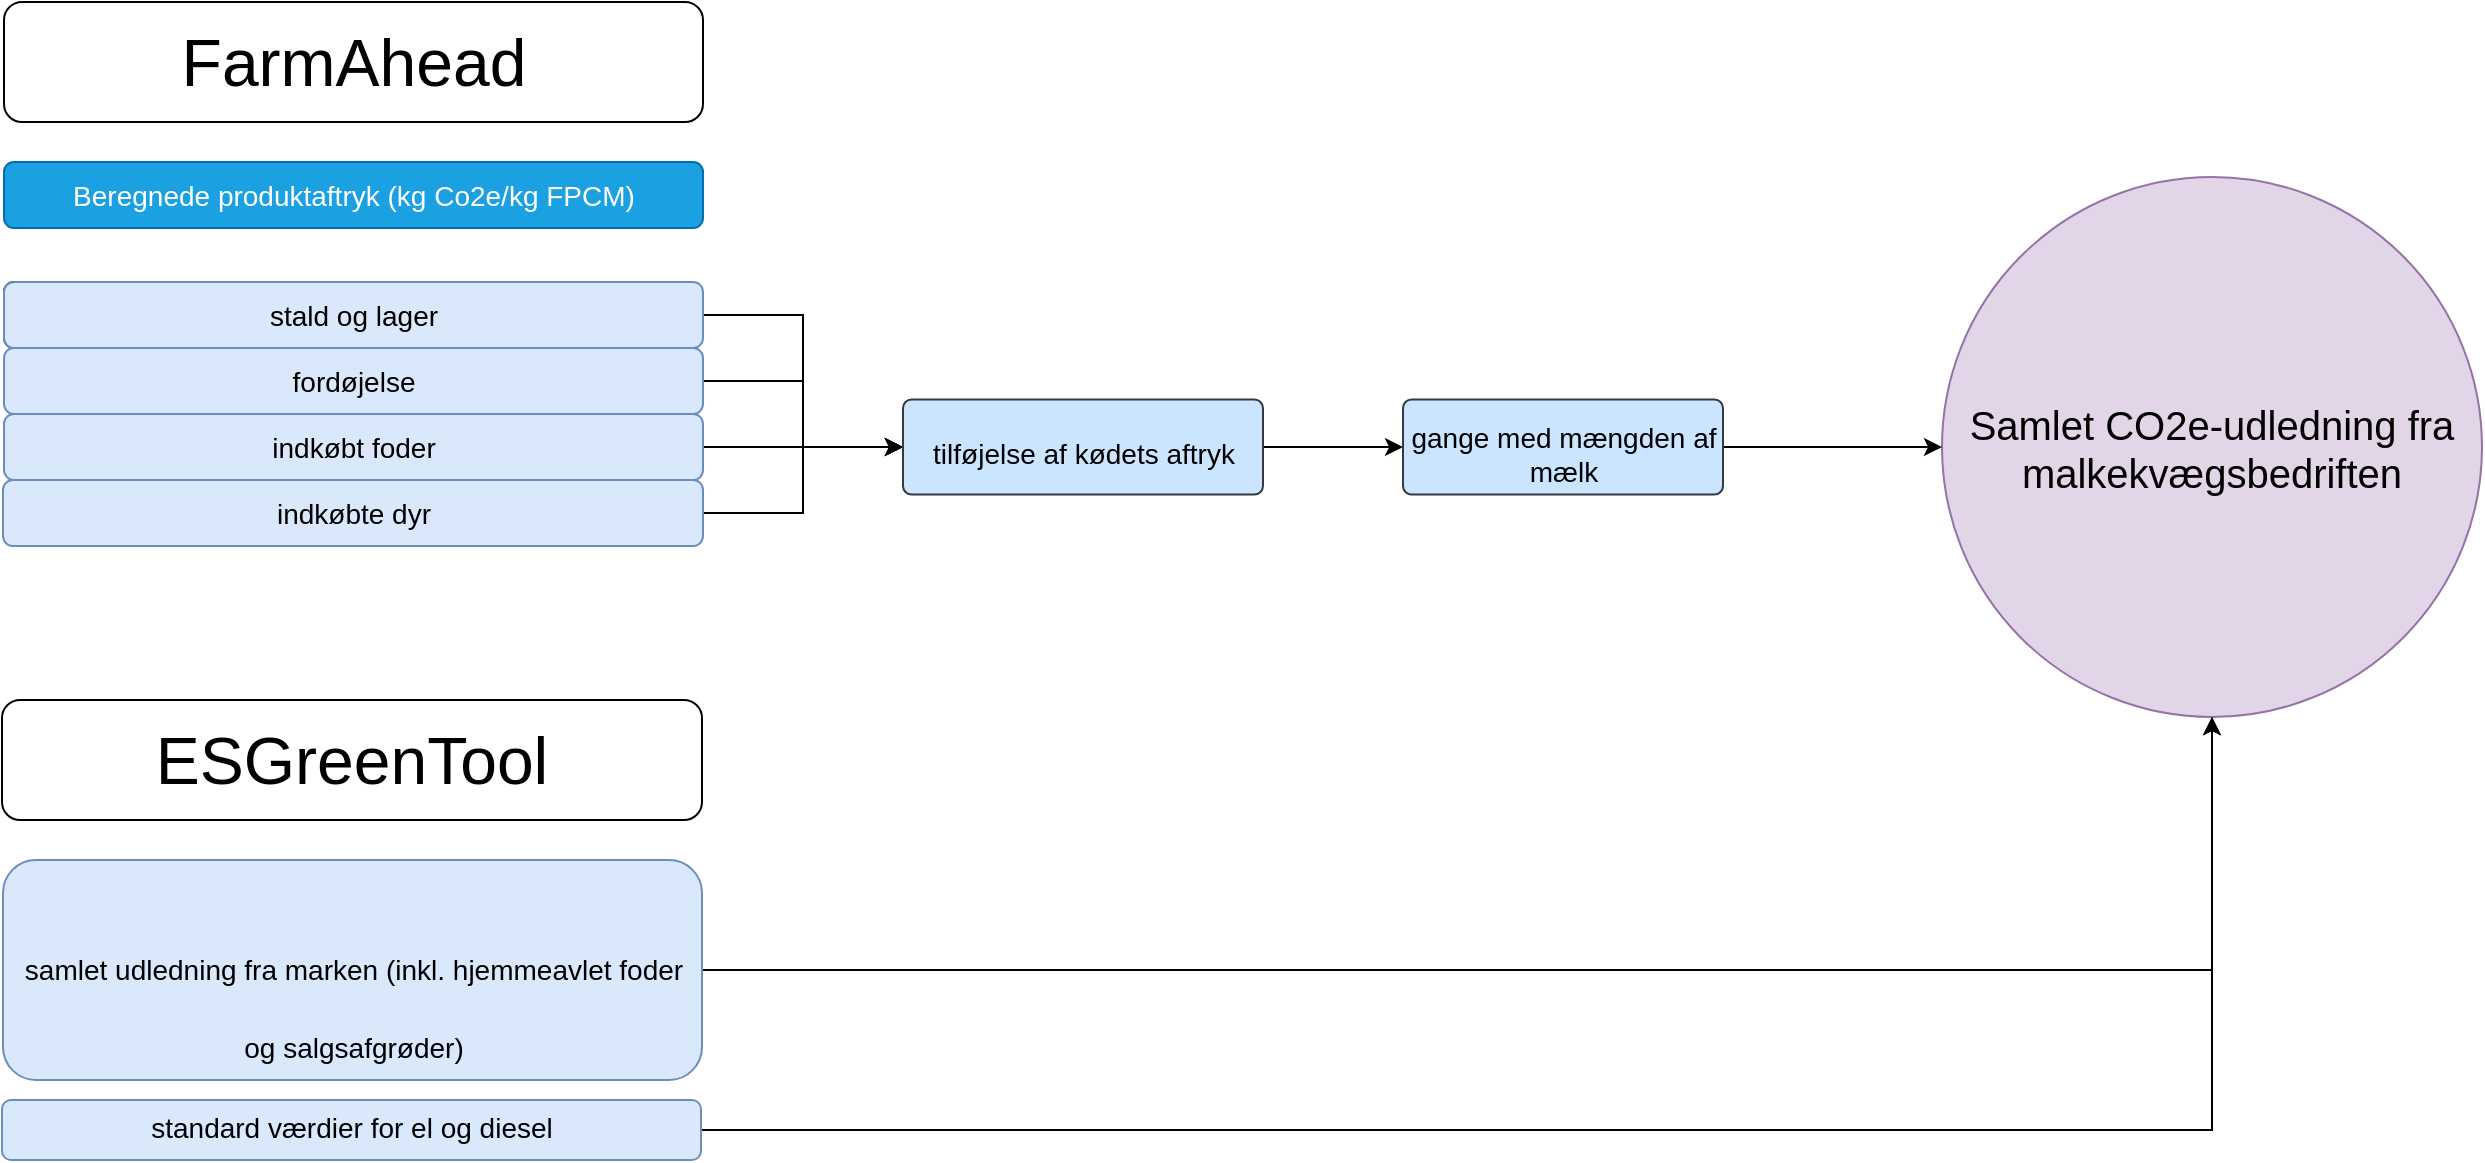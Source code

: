 <mxfile version="27.0.5">
  <diagram name="Page-1" id="gtF86d2Yf04ySMRj77Ap">
    <mxGraphModel dx="2938" dy="3498" grid="1" gridSize="10" guides="1" tooltips="1" connect="1" arrows="1" fold="1" page="1" pageScale="1" pageWidth="827" pageHeight="1169" math="0" shadow="0">
      <root>
        <mxCell id="0" />
        <mxCell id="1" parent="0" />
        <mxCell id="Zn8mYaEwA6EY-k9Sd_vz-1" value="&lt;font style=&quot;font-size: 33px;&quot;&gt;FarmAhead&lt;/font&gt;" style="rounded=1;whiteSpace=wrap;html=1;align=center;" parent="1" vertex="1">
          <mxGeometry x="91" y="-2180" width="349.5" height="60" as="geometry" />
        </mxCell>
        <mxCell id="Zn8mYaEwA6EY-k9Sd_vz-4" value="&lt;font style=&quot;font-size: 14px;&quot;&gt;stald&amp;nbsp;&lt;/font&gt;" style="rounded=1;whiteSpace=wrap;html=1;fontSize=33;align=center;" parent="1" vertex="1">
          <mxGeometry x="91" y="-2040" width="170" height="33" as="geometry" />
        </mxCell>
        <mxCell id="Zn8mYaEwA6EY-k9Sd_vz-5" style="edgeStyle=orthogonalEdgeStyle;rounded=0;orthogonalLoop=1;jettySize=auto;html=1;exitX=1;exitY=0.5;exitDx=0;exitDy=0;" parent="1" source="Zn8mYaEwA6EY-k9Sd_vz-6" target="Zn8mYaEwA6EY-k9Sd_vz-20" edge="1">
          <mxGeometry relative="1" as="geometry" />
        </mxCell>
        <mxCell id="Zn8mYaEwA6EY-k9Sd_vz-6" value="&lt;font style=&quot;font-size: 14px;&quot;&gt;fordøjelse&lt;/font&gt;" style="rounded=1;whiteSpace=wrap;html=1;fontSize=33;fillColor=#dae8fc;strokeColor=#6c8ebf;align=center;verticalAlign=bottom;" parent="1" vertex="1">
          <mxGeometry x="91" y="-2007" width="349.5" height="33" as="geometry" />
        </mxCell>
        <mxCell id="Zn8mYaEwA6EY-k9Sd_vz-7" style="edgeStyle=orthogonalEdgeStyle;rounded=0;orthogonalLoop=1;jettySize=auto;html=1;exitX=1;exitY=0.5;exitDx=0;exitDy=0;" parent="1" source="Zn8mYaEwA6EY-k9Sd_vz-8" target="Zn8mYaEwA6EY-k9Sd_vz-20" edge="1">
          <mxGeometry relative="1" as="geometry" />
        </mxCell>
        <mxCell id="Zn8mYaEwA6EY-k9Sd_vz-8" value="&lt;font style=&quot;font-size: 14px;&quot;&gt;indkøbt foder&lt;/font&gt;" style="rounded=1;whiteSpace=wrap;html=1;fontSize=33;fillColor=#dae8fc;strokeColor=#6c8ebf;align=center;verticalAlign=bottom;" parent="1" vertex="1">
          <mxGeometry x="91" y="-1974" width="349.5" height="33" as="geometry" />
        </mxCell>
        <mxCell id="Zn8mYaEwA6EY-k9Sd_vz-9" style="edgeStyle=orthogonalEdgeStyle;rounded=0;orthogonalLoop=1;jettySize=auto;html=1;exitX=1;exitY=0.5;exitDx=0;exitDy=0;" parent="1" source="Zn8mYaEwA6EY-k9Sd_vz-10" target="Zn8mYaEwA6EY-k9Sd_vz-20" edge="1">
          <mxGeometry relative="1" as="geometry" />
        </mxCell>
        <mxCell id="Zn8mYaEwA6EY-k9Sd_vz-10" value="&lt;span style=&quot;font-size: 14px;&quot;&gt;indkøbte dyr&lt;/span&gt;" style="rounded=1;whiteSpace=wrap;html=1;fontSize=33;fillColor=#dae8fc;strokeColor=#6c8ebf;align=center;verticalAlign=bottom;" parent="1" vertex="1">
          <mxGeometry x="90.5" y="-1941" width="350" height="33" as="geometry" />
        </mxCell>
        <mxCell id="Zn8mYaEwA6EY-k9Sd_vz-11" style="edgeStyle=orthogonalEdgeStyle;rounded=0;orthogonalLoop=1;jettySize=auto;html=1;exitX=1;exitY=0.5;exitDx=0;exitDy=0;entryX=0;entryY=0.5;entryDx=0;entryDy=0;" parent="1" source="Zn8mYaEwA6EY-k9Sd_vz-12" target="Zn8mYaEwA6EY-k9Sd_vz-20" edge="1">
          <mxGeometry relative="1" as="geometry" />
        </mxCell>
        <mxCell id="Zn8mYaEwA6EY-k9Sd_vz-12" value="&lt;font style=&quot;font-size: 14px;&quot;&gt;stald og lager&lt;/font&gt;" style="rounded=1;whiteSpace=wrap;html=1;fontSize=33;fillColor=#dae8fc;strokeColor=#6c8ebf;align=center;verticalAlign=bottom;" parent="1" vertex="1">
          <mxGeometry x="91" y="-2040" width="349.5" height="33" as="geometry" />
        </mxCell>
        <mxCell id="Zn8mYaEwA6EY-k9Sd_vz-13" style="edgeStyle=orthogonalEdgeStyle;rounded=0;orthogonalLoop=1;jettySize=auto;html=1;exitX=0.5;exitY=1;exitDx=0;exitDy=0;" parent="1" edge="1">
          <mxGeometry relative="1" as="geometry">
            <mxPoint x="385.5" y="-1890" as="sourcePoint" />
            <mxPoint x="385.5" y="-1890" as="targetPoint" />
          </mxGeometry>
        </mxCell>
        <mxCell id="Zn8mYaEwA6EY-k9Sd_vz-14" value="&lt;br&gt;&lt;span style=&quot;color: rgb(0, 0, 0); font-family: Helvetica; font-style: normal; font-variant-ligatures: normal; font-variant-caps: normal; font-weight: 400; letter-spacing: normal; orphans: 2; text-align: left; text-indent: 0px; text-transform: none; widows: 2; word-spacing: 0px; -webkit-text-stroke-width: 0px; white-space: normal; text-decoration-thickness: initial; text-decoration-style: initial; text-decoration-color: initial; float: none; display: inline !important;&quot;&gt;Samlet CO2e-udledning fra malkekvægsbedriften&lt;/span&gt;&lt;div&gt;&lt;br&gt;&lt;/div&gt;" style="ellipse;whiteSpace=wrap;html=1;aspect=fixed;fillColor=#e1d5e7;strokeColor=#9673a6;labelBackgroundColor=none;labelBorderColor=none;fontSize=20;" parent="1" vertex="1">
          <mxGeometry x="1060" y="-2092.5" width="270" height="270" as="geometry" />
        </mxCell>
        <mxCell id="Zn8mYaEwA6EY-k9Sd_vz-15" value="&lt;font style=&quot;font-size: 33px;&quot;&gt;ESGreenTool&lt;/font&gt;" style="rounded=1;whiteSpace=wrap;html=1;align=center;" parent="1" vertex="1">
          <mxGeometry x="90" y="-1831" width="350" height="60" as="geometry" />
        </mxCell>
        <mxCell id="Zn8mYaEwA6EY-k9Sd_vz-16" value="&lt;font style=&quot;font-size: 14px;&quot;&gt;Beregnede produktaftryk (kg Co2e/kg FPCM)&lt;/font&gt;" style="rounded=1;whiteSpace=wrap;html=1;fontSize=33;fillColor=#1ba1e2;strokeColor=#006EAF;align=center;verticalAlign=bottom;fontColor=#ffffff;" parent="1" vertex="1">
          <mxGeometry x="91" y="-2100" width="349.5" height="33" as="geometry" />
        </mxCell>
        <mxCell id="Zn8mYaEwA6EY-k9Sd_vz-17" style="edgeStyle=orthogonalEdgeStyle;rounded=0;orthogonalLoop=1;jettySize=auto;html=1;" parent="1" source="Zn8mYaEwA6EY-k9Sd_vz-18" target="Zn8mYaEwA6EY-k9Sd_vz-14" edge="1">
          <mxGeometry relative="1" as="geometry" />
        </mxCell>
        <mxCell id="Zn8mYaEwA6EY-k9Sd_vz-18" value="&lt;font style=&quot;font-size: 14px;&quot;&gt;samlet udledning fra marken (inkl. hjemmeavlet foder og salgsafgrøder)&lt;/font&gt;" style="rounded=1;whiteSpace=wrap;html=1;fontSize=33;fillColor=#dae8fc;strokeColor=#6c8ebf;align=center;verticalAlign=bottom;" parent="1" vertex="1">
          <mxGeometry x="90.5" y="-1751" width="349.5" height="110" as="geometry" />
        </mxCell>
        <mxCell id="Zn8mYaEwA6EY-k9Sd_vz-19" style="edgeStyle=orthogonalEdgeStyle;rounded=0;orthogonalLoop=1;jettySize=auto;html=1;exitX=1;exitY=0.5;exitDx=0;exitDy=0;" parent="1" source="Zn8mYaEwA6EY-k9Sd_vz-20" target="Zn8mYaEwA6EY-k9Sd_vz-22" edge="1">
          <mxGeometry relative="1" as="geometry" />
        </mxCell>
        <mxCell id="Zn8mYaEwA6EY-k9Sd_vz-20" value="&lt;p style=&quot;line-height: 30%;&quot;&gt;&lt;span style=&quot;font-size: 14px;&quot;&gt;tilføjelse af kødets aftryk&lt;/span&gt;&lt;/p&gt;" style="rounded=1;whiteSpace=wrap;html=1;fontSize=33;fillColor=#cce5ff;strokeColor=#36393d;arcSize=9;align=center;verticalAlign=middle;" parent="1" vertex="1">
          <mxGeometry x="540.5" y="-1981.25" width="180" height="47.5" as="geometry" />
        </mxCell>
        <mxCell id="Zn8mYaEwA6EY-k9Sd_vz-21" style="edgeStyle=orthogonalEdgeStyle;rounded=0;orthogonalLoop=1;jettySize=auto;html=1;exitX=1;exitY=0.5;exitDx=0;exitDy=0;entryX=0;entryY=0.5;entryDx=0;entryDy=0;" parent="1" source="Zn8mYaEwA6EY-k9Sd_vz-22" target="Zn8mYaEwA6EY-k9Sd_vz-14" edge="1">
          <mxGeometry relative="1" as="geometry" />
        </mxCell>
        <mxCell id="Zn8mYaEwA6EY-k9Sd_vz-22" value="&lt;p style=&quot;line-height: 30%;&quot;&gt;&lt;span style=&quot;font-size: 14px;&quot;&gt;gange med mængden af mælk&lt;/span&gt;&lt;br&gt;&lt;/p&gt;" style="rounded=1;whiteSpace=wrap;html=1;fontSize=33;fillColor=#cce5ff;strokeColor=#36393d;arcSize=9;align=center;verticalAlign=middle;" parent="1" vertex="1">
          <mxGeometry x="790.5" y="-1981.25" width="160" height="47.5" as="geometry" />
        </mxCell>
        <mxCell id="qw5N6StHO1SfH2oUPiOa-2" style="edgeStyle=orthogonalEdgeStyle;rounded=0;orthogonalLoop=1;jettySize=auto;html=1;exitX=1;exitY=0.5;exitDx=0;exitDy=0;" edge="1" parent="1" source="qw5N6StHO1SfH2oUPiOa-1" target="Zn8mYaEwA6EY-k9Sd_vz-14">
          <mxGeometry relative="1" as="geometry" />
        </mxCell>
        <mxCell id="qw5N6StHO1SfH2oUPiOa-1" value="&lt;font style=&quot;font-size: 14px;&quot;&gt;standard værdier for el og diesel&lt;/font&gt;" style="rounded=1;whiteSpace=wrap;html=1;fontSize=33;fillColor=#dae8fc;strokeColor=#6c8ebf;align=center;verticalAlign=bottom;" vertex="1" parent="1">
          <mxGeometry x="90" y="-1631" width="349.5" height="30" as="geometry" />
        </mxCell>
      </root>
    </mxGraphModel>
  </diagram>
</mxfile>
